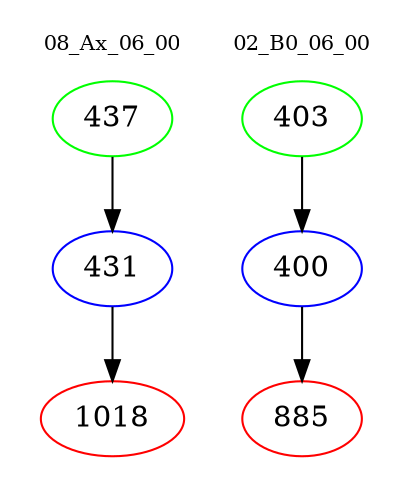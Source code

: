 digraph{
subgraph cluster_0 {
color = white
label = "08_Ax_06_00";
fontsize=10;
T0_437 [label="437", color="green"]
T0_437 -> T0_431 [color="black"]
T0_431 [label="431", color="blue"]
T0_431 -> T0_1018 [color="black"]
T0_1018 [label="1018", color="red"]
}
subgraph cluster_1 {
color = white
label = "02_B0_06_00";
fontsize=10;
T1_403 [label="403", color="green"]
T1_403 -> T1_400 [color="black"]
T1_400 [label="400", color="blue"]
T1_400 -> T1_885 [color="black"]
T1_885 [label="885", color="red"]
}
}
